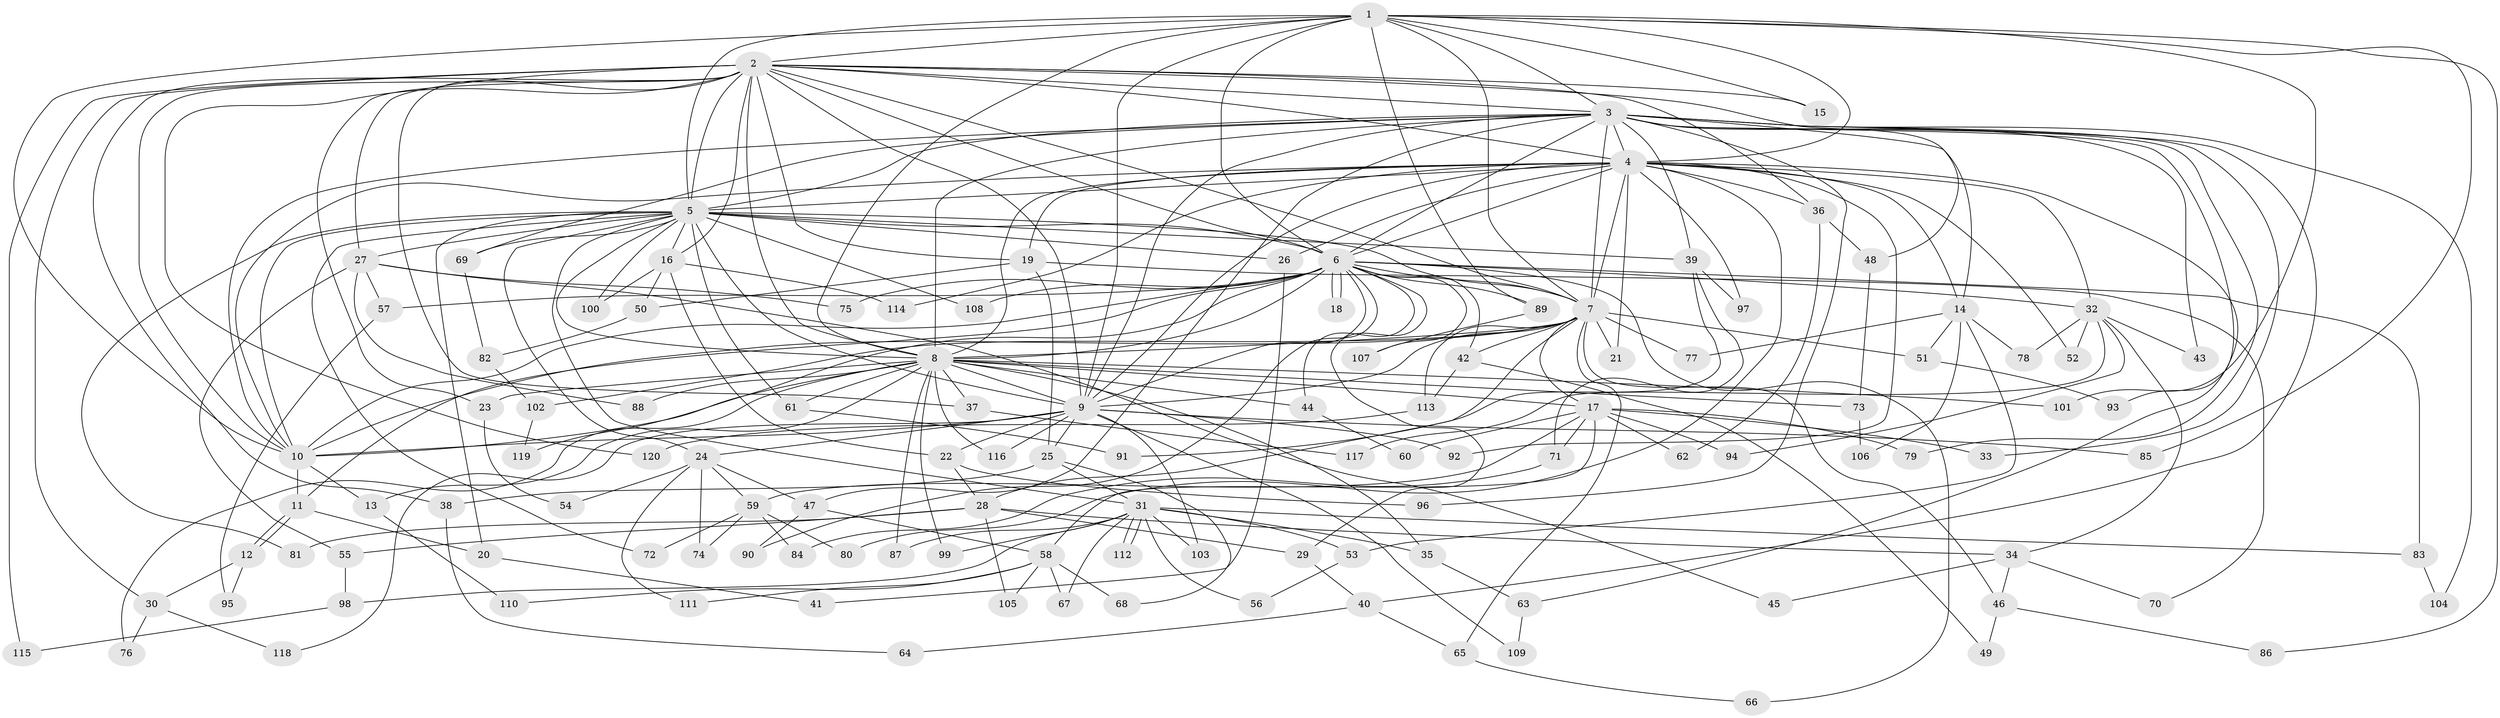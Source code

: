 // coarse degree distribution, {21: 0.01098901098901099, 17: 0.02197802197802198, 32: 0.01098901098901099, 30: 0.01098901098901099, 14: 0.01098901098901099, 8: 0.03296703296703297, 5: 0.03296703296703297, 4: 0.06593406593406594, 3: 0.18681318681318682, 7: 0.03296703296703297, 1: 0.02197802197802198, 10: 0.02197802197802198, 6: 0.03296703296703297, 2: 0.4835164835164835, 9: 0.01098901098901099, 11: 0.01098901098901099}
// Generated by graph-tools (version 1.1) at 2025/23/03/03/25 07:23:40]
// undirected, 120 vertices, 265 edges
graph export_dot {
graph [start="1"]
  node [color=gray90,style=filled];
  1;
  2;
  3;
  4;
  5;
  6;
  7;
  8;
  9;
  10;
  11;
  12;
  13;
  14;
  15;
  16;
  17;
  18;
  19;
  20;
  21;
  22;
  23;
  24;
  25;
  26;
  27;
  28;
  29;
  30;
  31;
  32;
  33;
  34;
  35;
  36;
  37;
  38;
  39;
  40;
  41;
  42;
  43;
  44;
  45;
  46;
  47;
  48;
  49;
  50;
  51;
  52;
  53;
  54;
  55;
  56;
  57;
  58;
  59;
  60;
  61;
  62;
  63;
  64;
  65;
  66;
  67;
  68;
  69;
  70;
  71;
  72;
  73;
  74;
  75;
  76;
  77;
  78;
  79;
  80;
  81;
  82;
  83;
  84;
  85;
  86;
  87;
  88;
  89;
  90;
  91;
  92;
  93;
  94;
  95;
  96;
  97;
  98;
  99;
  100;
  101;
  102;
  103;
  104;
  105;
  106;
  107;
  108;
  109;
  110;
  111;
  112;
  113;
  114;
  115;
  116;
  117;
  118;
  119;
  120;
  1 -- 2;
  1 -- 3;
  1 -- 4;
  1 -- 5;
  1 -- 6;
  1 -- 7;
  1 -- 8;
  1 -- 9;
  1 -- 10;
  1 -- 15;
  1 -- 85;
  1 -- 86;
  1 -- 89;
  1 -- 101;
  2 -- 3;
  2 -- 4;
  2 -- 5;
  2 -- 6;
  2 -- 7;
  2 -- 8;
  2 -- 9;
  2 -- 10;
  2 -- 15;
  2 -- 16;
  2 -- 19;
  2 -- 23;
  2 -- 27;
  2 -- 30;
  2 -- 36;
  2 -- 37;
  2 -- 38;
  2 -- 48;
  2 -- 115;
  2 -- 120;
  3 -- 4;
  3 -- 5;
  3 -- 6;
  3 -- 7;
  3 -- 8;
  3 -- 9;
  3 -- 10;
  3 -- 14;
  3 -- 33;
  3 -- 39;
  3 -- 40;
  3 -- 43;
  3 -- 47;
  3 -- 69;
  3 -- 79;
  3 -- 93;
  3 -- 96;
  3 -- 104;
  4 -- 5;
  4 -- 6;
  4 -- 7;
  4 -- 8;
  4 -- 9;
  4 -- 10;
  4 -- 14;
  4 -- 19;
  4 -- 21;
  4 -- 26;
  4 -- 32;
  4 -- 36;
  4 -- 52;
  4 -- 63;
  4 -- 80;
  4 -- 92;
  4 -- 97;
  4 -- 114;
  5 -- 6;
  5 -- 7;
  5 -- 8;
  5 -- 9;
  5 -- 10;
  5 -- 16;
  5 -- 20;
  5 -- 24;
  5 -- 26;
  5 -- 27;
  5 -- 31;
  5 -- 39;
  5 -- 61;
  5 -- 69;
  5 -- 72;
  5 -- 81;
  5 -- 100;
  5 -- 108;
  6 -- 7;
  6 -- 8;
  6 -- 9;
  6 -- 10;
  6 -- 11;
  6 -- 18;
  6 -- 18;
  6 -- 29;
  6 -- 32;
  6 -- 42;
  6 -- 44;
  6 -- 57;
  6 -- 66;
  6 -- 75;
  6 -- 83;
  6 -- 89;
  6 -- 90;
  6 -- 107;
  6 -- 108;
  6 -- 119;
  7 -- 8;
  7 -- 9;
  7 -- 10;
  7 -- 17;
  7 -- 21;
  7 -- 28;
  7 -- 42;
  7 -- 46;
  7 -- 51;
  7 -- 65;
  7 -- 77;
  7 -- 102;
  7 -- 113;
  8 -- 9;
  8 -- 10;
  8 -- 13;
  8 -- 17;
  8 -- 23;
  8 -- 35;
  8 -- 37;
  8 -- 44;
  8 -- 61;
  8 -- 73;
  8 -- 76;
  8 -- 87;
  8 -- 88;
  8 -- 99;
  8 -- 101;
  8 -- 116;
  9 -- 10;
  9 -- 22;
  9 -- 24;
  9 -- 25;
  9 -- 85;
  9 -- 92;
  9 -- 103;
  9 -- 109;
  9 -- 116;
  9 -- 118;
  10 -- 11;
  10 -- 13;
  11 -- 12;
  11 -- 12;
  11 -- 20;
  12 -- 30;
  12 -- 95;
  13 -- 110;
  14 -- 51;
  14 -- 53;
  14 -- 77;
  14 -- 78;
  14 -- 106;
  16 -- 22;
  16 -- 50;
  16 -- 100;
  16 -- 114;
  17 -- 33;
  17 -- 58;
  17 -- 59;
  17 -- 60;
  17 -- 62;
  17 -- 71;
  17 -- 79;
  17 -- 94;
  19 -- 25;
  19 -- 50;
  19 -- 70;
  20 -- 41;
  22 -- 28;
  22 -- 96;
  23 -- 54;
  24 -- 47;
  24 -- 54;
  24 -- 59;
  24 -- 74;
  24 -- 111;
  25 -- 31;
  25 -- 38;
  25 -- 68;
  26 -- 41;
  27 -- 45;
  27 -- 55;
  27 -- 57;
  27 -- 75;
  27 -- 88;
  28 -- 29;
  28 -- 34;
  28 -- 55;
  28 -- 81;
  28 -- 105;
  29 -- 40;
  30 -- 76;
  30 -- 118;
  31 -- 35;
  31 -- 53;
  31 -- 56;
  31 -- 67;
  31 -- 83;
  31 -- 87;
  31 -- 98;
  31 -- 99;
  31 -- 103;
  31 -- 112;
  31 -- 112;
  32 -- 34;
  32 -- 43;
  32 -- 52;
  32 -- 78;
  32 -- 94;
  32 -- 117;
  34 -- 45;
  34 -- 46;
  34 -- 70;
  35 -- 63;
  36 -- 48;
  36 -- 62;
  37 -- 117;
  38 -- 64;
  39 -- 71;
  39 -- 91;
  39 -- 97;
  40 -- 64;
  40 -- 65;
  42 -- 49;
  42 -- 113;
  44 -- 60;
  46 -- 49;
  46 -- 86;
  47 -- 58;
  47 -- 90;
  48 -- 73;
  50 -- 82;
  51 -- 93;
  53 -- 56;
  55 -- 98;
  57 -- 95;
  58 -- 67;
  58 -- 68;
  58 -- 105;
  58 -- 110;
  58 -- 111;
  59 -- 72;
  59 -- 74;
  59 -- 80;
  59 -- 84;
  61 -- 91;
  63 -- 109;
  65 -- 66;
  69 -- 82;
  71 -- 84;
  73 -- 106;
  82 -- 102;
  83 -- 104;
  89 -- 107;
  98 -- 115;
  102 -- 119;
  113 -- 120;
}
